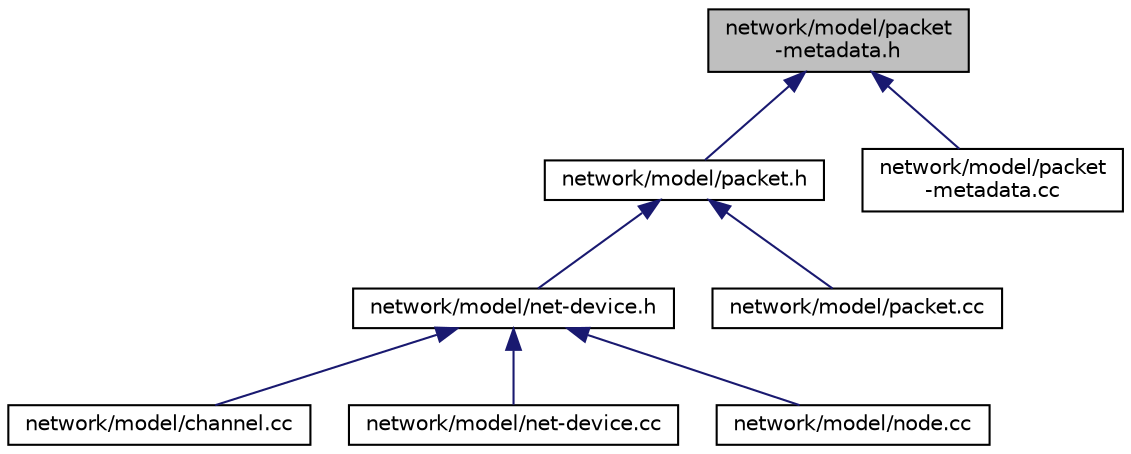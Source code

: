 digraph "network/model/packet-metadata.h"
{
  edge [fontname="Helvetica",fontsize="10",labelfontname="Helvetica",labelfontsize="10"];
  node [fontname="Helvetica",fontsize="10",shape=record];
  Node1 [label="network/model/packet\l-metadata.h",height=0.2,width=0.4,color="black", fillcolor="grey75", style="filled", fontcolor="black"];
  Node1 -> Node2 [dir="back",color="midnightblue",fontsize="10",style="solid"];
  Node2 [label="network/model/packet.h",height=0.2,width=0.4,color="black", fillcolor="white", style="filled",URL="$d3/d76/packet_8h.html"];
  Node2 -> Node3 [dir="back",color="midnightblue",fontsize="10",style="solid"];
  Node3 [label="network/model/net-device.h",height=0.2,width=0.4,color="black", fillcolor="white", style="filled",URL="$d5/dd3/net-device_8h.html"];
  Node3 -> Node4 [dir="back",color="midnightblue",fontsize="10",style="solid"];
  Node4 [label="network/model/channel.cc",height=0.2,width=0.4,color="black", fillcolor="white", style="filled",URL="$d5/ddb/channel_8cc.html"];
  Node3 -> Node5 [dir="back",color="midnightblue",fontsize="10",style="solid"];
  Node5 [label="network/model/net-device.cc",height=0.2,width=0.4,color="black", fillcolor="white", style="filled",URL="$d5/def/net-device_8cc.html"];
  Node3 -> Node6 [dir="back",color="midnightblue",fontsize="10",style="solid"];
  Node6 [label="network/model/node.cc",height=0.2,width=0.4,color="black", fillcolor="white", style="filled",URL="$dc/dfd/node_8cc.html"];
  Node2 -> Node7 [dir="back",color="midnightblue",fontsize="10",style="solid"];
  Node7 [label="network/model/packet.cc",height=0.2,width=0.4,color="black", fillcolor="white", style="filled",URL="$d0/d7e/packet_8cc.html"];
  Node1 -> Node8 [dir="back",color="midnightblue",fontsize="10",style="solid"];
  Node8 [label="network/model/packet\l-metadata.cc",height=0.2,width=0.4,color="black", fillcolor="white", style="filled",URL="$d3/d53/packet-metadata_8cc.html"];
}
